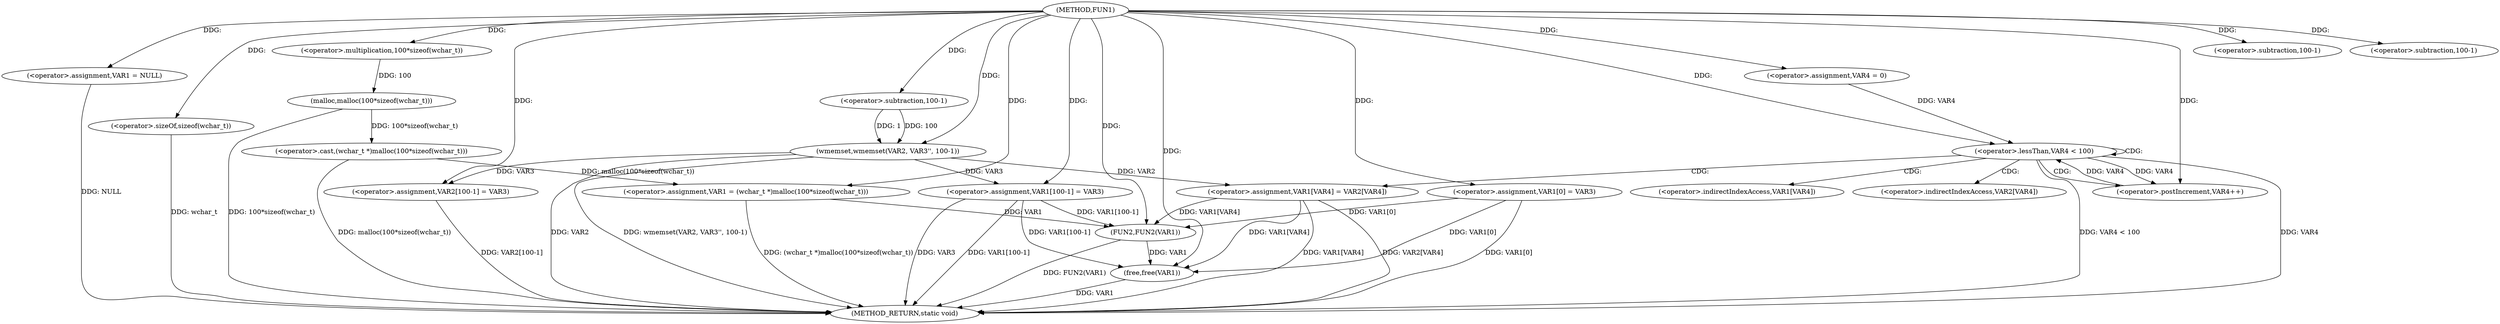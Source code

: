 digraph FUN1 {  
"1000100" [label = "(METHOD,FUN1)" ]
"1000166" [label = "(METHOD_RETURN,static void)" ]
"1000103" [label = "(<operator>.assignment,VAR1 = NULL)" ]
"1000108" [label = "(<operator>.assignment,VAR1 = (wchar_t *)malloc(100*sizeof(wchar_t)))" ]
"1000110" [label = "(<operator>.cast,(wchar_t *)malloc(100*sizeof(wchar_t)))" ]
"1000112" [label = "(malloc,malloc(100*sizeof(wchar_t)))" ]
"1000113" [label = "(<operator>.multiplication,100*sizeof(wchar_t))" ]
"1000115" [label = "(<operator>.sizeOf,sizeof(wchar_t))" ]
"1000117" [label = "(<operator>.assignment,VAR1[0] = VAR3)" ]
"1000125" [label = "(wmemset,wmemset(VAR2, VAR3'', 100-1))" ]
"1000128" [label = "(<operator>.subtraction,100-1)" ]
"1000131" [label = "(<operator>.assignment,VAR2[100-1] = VAR3)" ]
"1000134" [label = "(<operator>.subtraction,100-1)" ]
"1000139" [label = "(<operator>.assignment,VAR4 = 0)" ]
"1000142" [label = "(<operator>.lessThan,VAR4 < 100)" ]
"1000145" [label = "(<operator>.postIncrement,VAR4++)" ]
"1000148" [label = "(<operator>.assignment,VAR1[VAR4] = VAR2[VAR4])" ]
"1000155" [label = "(<operator>.assignment,VAR1[100-1] = VAR3)" ]
"1000158" [label = "(<operator>.subtraction,100-1)" ]
"1000162" [label = "(FUN2,FUN2(VAR1))" ]
"1000164" [label = "(free,free(VAR1))" ]
"1000149" [label = "(<operator>.indirectIndexAccess,VAR1[VAR4])" ]
"1000152" [label = "(<operator>.indirectIndexAccess,VAR2[VAR4])" ]
  "1000142" -> "1000166"  [ label = "DDG: VAR4 < 100"] 
  "1000125" -> "1000166"  [ label = "DDG: wmemset(VAR2, VAR3'', 100-1)"] 
  "1000103" -> "1000166"  [ label = "DDG: NULL"] 
  "1000148" -> "1000166"  [ label = "DDG: VAR2[VAR4]"] 
  "1000117" -> "1000166"  [ label = "DDG: VAR1[0]"] 
  "1000110" -> "1000166"  [ label = "DDG: malloc(100*sizeof(wchar_t))"] 
  "1000155" -> "1000166"  [ label = "DDG: VAR1[100-1]"] 
  "1000162" -> "1000166"  [ label = "DDG: FUN2(VAR1)"] 
  "1000125" -> "1000166"  [ label = "DDG: VAR2"] 
  "1000131" -> "1000166"  [ label = "DDG: VAR2[100-1]"] 
  "1000148" -> "1000166"  [ label = "DDG: VAR1[VAR4]"] 
  "1000112" -> "1000166"  [ label = "DDG: 100*sizeof(wchar_t)"] 
  "1000108" -> "1000166"  [ label = "DDG: (wchar_t *)malloc(100*sizeof(wchar_t))"] 
  "1000142" -> "1000166"  [ label = "DDG: VAR4"] 
  "1000155" -> "1000166"  [ label = "DDG: VAR3"] 
  "1000115" -> "1000166"  [ label = "DDG: wchar_t"] 
  "1000164" -> "1000166"  [ label = "DDG: VAR1"] 
  "1000100" -> "1000103"  [ label = "DDG: "] 
  "1000110" -> "1000108"  [ label = "DDG: malloc(100*sizeof(wchar_t))"] 
  "1000100" -> "1000108"  [ label = "DDG: "] 
  "1000112" -> "1000110"  [ label = "DDG: 100*sizeof(wchar_t)"] 
  "1000113" -> "1000112"  [ label = "DDG: 100"] 
  "1000100" -> "1000113"  [ label = "DDG: "] 
  "1000100" -> "1000115"  [ label = "DDG: "] 
  "1000100" -> "1000117"  [ label = "DDG: "] 
  "1000100" -> "1000125"  [ label = "DDG: "] 
  "1000128" -> "1000125"  [ label = "DDG: 100"] 
  "1000128" -> "1000125"  [ label = "DDG: 1"] 
  "1000100" -> "1000128"  [ label = "DDG: "] 
  "1000125" -> "1000131"  [ label = "DDG: VAR3"] 
  "1000100" -> "1000131"  [ label = "DDG: "] 
  "1000100" -> "1000134"  [ label = "DDG: "] 
  "1000100" -> "1000139"  [ label = "DDG: "] 
  "1000139" -> "1000142"  [ label = "DDG: VAR4"] 
  "1000145" -> "1000142"  [ label = "DDG: VAR4"] 
  "1000100" -> "1000142"  [ label = "DDG: "] 
  "1000142" -> "1000145"  [ label = "DDG: VAR4"] 
  "1000100" -> "1000145"  [ label = "DDG: "] 
  "1000125" -> "1000148"  [ label = "DDG: VAR2"] 
  "1000100" -> "1000155"  [ label = "DDG: "] 
  "1000125" -> "1000155"  [ label = "DDG: VAR3"] 
  "1000100" -> "1000158"  [ label = "DDG: "] 
  "1000148" -> "1000162"  [ label = "DDG: VAR1[VAR4]"] 
  "1000117" -> "1000162"  [ label = "DDG: VAR1[0]"] 
  "1000155" -> "1000162"  [ label = "DDG: VAR1[100-1]"] 
  "1000108" -> "1000162"  [ label = "DDG: VAR1"] 
  "1000100" -> "1000162"  [ label = "DDG: "] 
  "1000148" -> "1000164"  [ label = "DDG: VAR1[VAR4]"] 
  "1000117" -> "1000164"  [ label = "DDG: VAR1[0]"] 
  "1000155" -> "1000164"  [ label = "DDG: VAR1[100-1]"] 
  "1000162" -> "1000164"  [ label = "DDG: VAR1"] 
  "1000100" -> "1000164"  [ label = "DDG: "] 
  "1000142" -> "1000142"  [ label = "CDG: "] 
  "1000142" -> "1000145"  [ label = "CDG: "] 
  "1000142" -> "1000152"  [ label = "CDG: "] 
  "1000142" -> "1000148"  [ label = "CDG: "] 
  "1000142" -> "1000149"  [ label = "CDG: "] 
}
